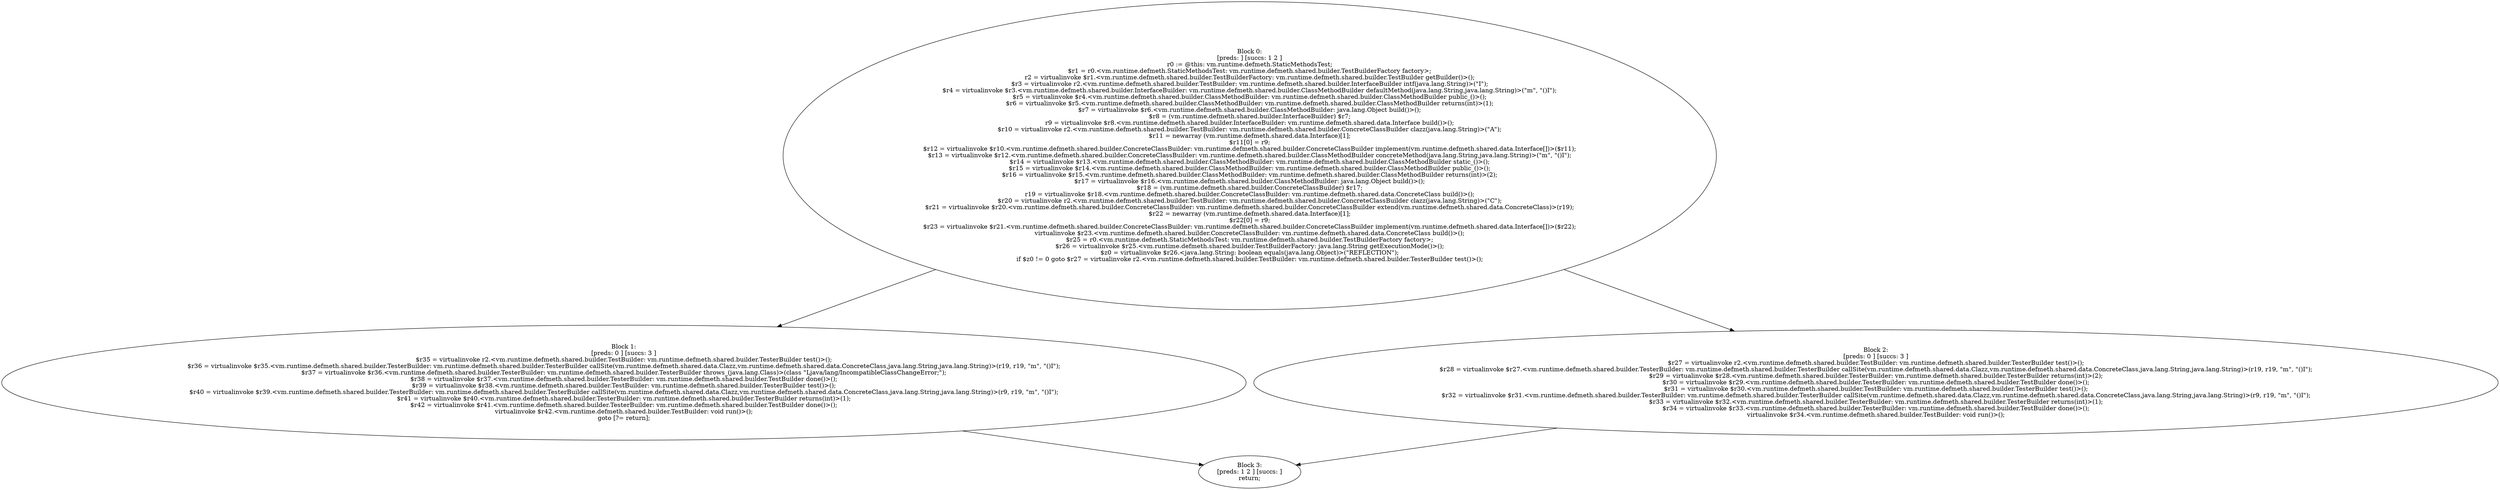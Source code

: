 digraph "unitGraph" {
    "Block 0:
[preds: ] [succs: 1 2 ]
r0 := @this: vm.runtime.defmeth.StaticMethodsTest;
$r1 = r0.<vm.runtime.defmeth.StaticMethodsTest: vm.runtime.defmeth.shared.builder.TestBuilderFactory factory>;
r2 = virtualinvoke $r1.<vm.runtime.defmeth.shared.builder.TestBuilderFactory: vm.runtime.defmeth.shared.builder.TestBuilder getBuilder()>();
$r3 = virtualinvoke r2.<vm.runtime.defmeth.shared.builder.TestBuilder: vm.runtime.defmeth.shared.builder.InterfaceBuilder intf(java.lang.String)>(\"I\");
$r4 = virtualinvoke $r3.<vm.runtime.defmeth.shared.builder.InterfaceBuilder: vm.runtime.defmeth.shared.builder.ClassMethodBuilder defaultMethod(java.lang.String,java.lang.String)>(\"m\", \"()I\");
$r5 = virtualinvoke $r4.<vm.runtime.defmeth.shared.builder.ClassMethodBuilder: vm.runtime.defmeth.shared.builder.ClassMethodBuilder public_()>();
$r6 = virtualinvoke $r5.<vm.runtime.defmeth.shared.builder.ClassMethodBuilder: vm.runtime.defmeth.shared.builder.ClassMethodBuilder returns(int)>(1);
$r7 = virtualinvoke $r6.<vm.runtime.defmeth.shared.builder.ClassMethodBuilder: java.lang.Object build()>();
$r8 = (vm.runtime.defmeth.shared.builder.InterfaceBuilder) $r7;
r9 = virtualinvoke $r8.<vm.runtime.defmeth.shared.builder.InterfaceBuilder: vm.runtime.defmeth.shared.data.Interface build()>();
$r10 = virtualinvoke r2.<vm.runtime.defmeth.shared.builder.TestBuilder: vm.runtime.defmeth.shared.builder.ConcreteClassBuilder clazz(java.lang.String)>(\"A\");
$r11 = newarray (vm.runtime.defmeth.shared.data.Interface)[1];
$r11[0] = r9;
$r12 = virtualinvoke $r10.<vm.runtime.defmeth.shared.builder.ConcreteClassBuilder: vm.runtime.defmeth.shared.builder.ConcreteClassBuilder implement(vm.runtime.defmeth.shared.data.Interface[])>($r11);
$r13 = virtualinvoke $r12.<vm.runtime.defmeth.shared.builder.ConcreteClassBuilder: vm.runtime.defmeth.shared.builder.ClassMethodBuilder concreteMethod(java.lang.String,java.lang.String)>(\"m\", \"()I\");
$r14 = virtualinvoke $r13.<vm.runtime.defmeth.shared.builder.ClassMethodBuilder: vm.runtime.defmeth.shared.builder.ClassMethodBuilder static_()>();
$r15 = virtualinvoke $r14.<vm.runtime.defmeth.shared.builder.ClassMethodBuilder: vm.runtime.defmeth.shared.builder.ClassMethodBuilder public_()>();
$r16 = virtualinvoke $r15.<vm.runtime.defmeth.shared.builder.ClassMethodBuilder: vm.runtime.defmeth.shared.builder.ClassMethodBuilder returns(int)>(2);
$r17 = virtualinvoke $r16.<vm.runtime.defmeth.shared.builder.ClassMethodBuilder: java.lang.Object build()>();
$r18 = (vm.runtime.defmeth.shared.builder.ConcreteClassBuilder) $r17;
r19 = virtualinvoke $r18.<vm.runtime.defmeth.shared.builder.ConcreteClassBuilder: vm.runtime.defmeth.shared.data.ConcreteClass build()>();
$r20 = virtualinvoke r2.<vm.runtime.defmeth.shared.builder.TestBuilder: vm.runtime.defmeth.shared.builder.ConcreteClassBuilder clazz(java.lang.String)>(\"C\");
$r21 = virtualinvoke $r20.<vm.runtime.defmeth.shared.builder.ConcreteClassBuilder: vm.runtime.defmeth.shared.builder.ConcreteClassBuilder extend(vm.runtime.defmeth.shared.data.ConcreteClass)>(r19);
$r22 = newarray (vm.runtime.defmeth.shared.data.Interface)[1];
$r22[0] = r9;
$r23 = virtualinvoke $r21.<vm.runtime.defmeth.shared.builder.ConcreteClassBuilder: vm.runtime.defmeth.shared.builder.ConcreteClassBuilder implement(vm.runtime.defmeth.shared.data.Interface[])>($r22);
virtualinvoke $r23.<vm.runtime.defmeth.shared.builder.ConcreteClassBuilder: vm.runtime.defmeth.shared.data.ConcreteClass build()>();
$r25 = r0.<vm.runtime.defmeth.StaticMethodsTest: vm.runtime.defmeth.shared.builder.TestBuilderFactory factory>;
$r26 = virtualinvoke $r25.<vm.runtime.defmeth.shared.builder.TestBuilderFactory: java.lang.String getExecutionMode()>();
$z0 = virtualinvoke $r26.<java.lang.String: boolean equals(java.lang.Object)>(\"REFLECTION\");
if $z0 != 0 goto $r27 = virtualinvoke r2.<vm.runtime.defmeth.shared.builder.TestBuilder: vm.runtime.defmeth.shared.builder.TesterBuilder test()>();
"
    "Block 1:
[preds: 0 ] [succs: 3 ]
$r35 = virtualinvoke r2.<vm.runtime.defmeth.shared.builder.TestBuilder: vm.runtime.defmeth.shared.builder.TesterBuilder test()>();
$r36 = virtualinvoke $r35.<vm.runtime.defmeth.shared.builder.TesterBuilder: vm.runtime.defmeth.shared.builder.TesterBuilder callSite(vm.runtime.defmeth.shared.data.Clazz,vm.runtime.defmeth.shared.data.ConcreteClass,java.lang.String,java.lang.String)>(r19, r19, \"m\", \"()I\");
$r37 = virtualinvoke $r36.<vm.runtime.defmeth.shared.builder.TesterBuilder: vm.runtime.defmeth.shared.builder.TesterBuilder throws_(java.lang.Class)>(class \"Ljava/lang/IncompatibleClassChangeError;\");
$r38 = virtualinvoke $r37.<vm.runtime.defmeth.shared.builder.TesterBuilder: vm.runtime.defmeth.shared.builder.TestBuilder done()>();
$r39 = virtualinvoke $r38.<vm.runtime.defmeth.shared.builder.TestBuilder: vm.runtime.defmeth.shared.builder.TesterBuilder test()>();
$r40 = virtualinvoke $r39.<vm.runtime.defmeth.shared.builder.TesterBuilder: vm.runtime.defmeth.shared.builder.TesterBuilder callSite(vm.runtime.defmeth.shared.data.Clazz,vm.runtime.defmeth.shared.data.ConcreteClass,java.lang.String,java.lang.String)>(r9, r19, \"m\", \"()I\");
$r41 = virtualinvoke $r40.<vm.runtime.defmeth.shared.builder.TesterBuilder: vm.runtime.defmeth.shared.builder.TesterBuilder returns(int)>(1);
$r42 = virtualinvoke $r41.<vm.runtime.defmeth.shared.builder.TesterBuilder: vm.runtime.defmeth.shared.builder.TestBuilder done()>();
virtualinvoke $r42.<vm.runtime.defmeth.shared.builder.TestBuilder: void run()>();
goto [?= return];
"
    "Block 2:
[preds: 0 ] [succs: 3 ]
$r27 = virtualinvoke r2.<vm.runtime.defmeth.shared.builder.TestBuilder: vm.runtime.defmeth.shared.builder.TesterBuilder test()>();
$r28 = virtualinvoke $r27.<vm.runtime.defmeth.shared.builder.TesterBuilder: vm.runtime.defmeth.shared.builder.TesterBuilder callSite(vm.runtime.defmeth.shared.data.Clazz,vm.runtime.defmeth.shared.data.ConcreteClass,java.lang.String,java.lang.String)>(r19, r19, \"m\", \"()I\");
$r29 = virtualinvoke $r28.<vm.runtime.defmeth.shared.builder.TesterBuilder: vm.runtime.defmeth.shared.builder.TesterBuilder returns(int)>(2);
$r30 = virtualinvoke $r29.<vm.runtime.defmeth.shared.builder.TesterBuilder: vm.runtime.defmeth.shared.builder.TestBuilder done()>();
$r31 = virtualinvoke $r30.<vm.runtime.defmeth.shared.builder.TestBuilder: vm.runtime.defmeth.shared.builder.TesterBuilder test()>();
$r32 = virtualinvoke $r31.<vm.runtime.defmeth.shared.builder.TesterBuilder: vm.runtime.defmeth.shared.builder.TesterBuilder callSite(vm.runtime.defmeth.shared.data.Clazz,vm.runtime.defmeth.shared.data.ConcreteClass,java.lang.String,java.lang.String)>(r9, r19, \"m\", \"()I\");
$r33 = virtualinvoke $r32.<vm.runtime.defmeth.shared.builder.TesterBuilder: vm.runtime.defmeth.shared.builder.TesterBuilder returns(int)>(1);
$r34 = virtualinvoke $r33.<vm.runtime.defmeth.shared.builder.TesterBuilder: vm.runtime.defmeth.shared.builder.TestBuilder done()>();
virtualinvoke $r34.<vm.runtime.defmeth.shared.builder.TestBuilder: void run()>();
"
    "Block 3:
[preds: 1 2 ] [succs: ]
return;
"
    "Block 0:
[preds: ] [succs: 1 2 ]
r0 := @this: vm.runtime.defmeth.StaticMethodsTest;
$r1 = r0.<vm.runtime.defmeth.StaticMethodsTest: vm.runtime.defmeth.shared.builder.TestBuilderFactory factory>;
r2 = virtualinvoke $r1.<vm.runtime.defmeth.shared.builder.TestBuilderFactory: vm.runtime.defmeth.shared.builder.TestBuilder getBuilder()>();
$r3 = virtualinvoke r2.<vm.runtime.defmeth.shared.builder.TestBuilder: vm.runtime.defmeth.shared.builder.InterfaceBuilder intf(java.lang.String)>(\"I\");
$r4 = virtualinvoke $r3.<vm.runtime.defmeth.shared.builder.InterfaceBuilder: vm.runtime.defmeth.shared.builder.ClassMethodBuilder defaultMethod(java.lang.String,java.lang.String)>(\"m\", \"()I\");
$r5 = virtualinvoke $r4.<vm.runtime.defmeth.shared.builder.ClassMethodBuilder: vm.runtime.defmeth.shared.builder.ClassMethodBuilder public_()>();
$r6 = virtualinvoke $r5.<vm.runtime.defmeth.shared.builder.ClassMethodBuilder: vm.runtime.defmeth.shared.builder.ClassMethodBuilder returns(int)>(1);
$r7 = virtualinvoke $r6.<vm.runtime.defmeth.shared.builder.ClassMethodBuilder: java.lang.Object build()>();
$r8 = (vm.runtime.defmeth.shared.builder.InterfaceBuilder) $r7;
r9 = virtualinvoke $r8.<vm.runtime.defmeth.shared.builder.InterfaceBuilder: vm.runtime.defmeth.shared.data.Interface build()>();
$r10 = virtualinvoke r2.<vm.runtime.defmeth.shared.builder.TestBuilder: vm.runtime.defmeth.shared.builder.ConcreteClassBuilder clazz(java.lang.String)>(\"A\");
$r11 = newarray (vm.runtime.defmeth.shared.data.Interface)[1];
$r11[0] = r9;
$r12 = virtualinvoke $r10.<vm.runtime.defmeth.shared.builder.ConcreteClassBuilder: vm.runtime.defmeth.shared.builder.ConcreteClassBuilder implement(vm.runtime.defmeth.shared.data.Interface[])>($r11);
$r13 = virtualinvoke $r12.<vm.runtime.defmeth.shared.builder.ConcreteClassBuilder: vm.runtime.defmeth.shared.builder.ClassMethodBuilder concreteMethod(java.lang.String,java.lang.String)>(\"m\", \"()I\");
$r14 = virtualinvoke $r13.<vm.runtime.defmeth.shared.builder.ClassMethodBuilder: vm.runtime.defmeth.shared.builder.ClassMethodBuilder static_()>();
$r15 = virtualinvoke $r14.<vm.runtime.defmeth.shared.builder.ClassMethodBuilder: vm.runtime.defmeth.shared.builder.ClassMethodBuilder public_()>();
$r16 = virtualinvoke $r15.<vm.runtime.defmeth.shared.builder.ClassMethodBuilder: vm.runtime.defmeth.shared.builder.ClassMethodBuilder returns(int)>(2);
$r17 = virtualinvoke $r16.<vm.runtime.defmeth.shared.builder.ClassMethodBuilder: java.lang.Object build()>();
$r18 = (vm.runtime.defmeth.shared.builder.ConcreteClassBuilder) $r17;
r19 = virtualinvoke $r18.<vm.runtime.defmeth.shared.builder.ConcreteClassBuilder: vm.runtime.defmeth.shared.data.ConcreteClass build()>();
$r20 = virtualinvoke r2.<vm.runtime.defmeth.shared.builder.TestBuilder: vm.runtime.defmeth.shared.builder.ConcreteClassBuilder clazz(java.lang.String)>(\"C\");
$r21 = virtualinvoke $r20.<vm.runtime.defmeth.shared.builder.ConcreteClassBuilder: vm.runtime.defmeth.shared.builder.ConcreteClassBuilder extend(vm.runtime.defmeth.shared.data.ConcreteClass)>(r19);
$r22 = newarray (vm.runtime.defmeth.shared.data.Interface)[1];
$r22[0] = r9;
$r23 = virtualinvoke $r21.<vm.runtime.defmeth.shared.builder.ConcreteClassBuilder: vm.runtime.defmeth.shared.builder.ConcreteClassBuilder implement(vm.runtime.defmeth.shared.data.Interface[])>($r22);
virtualinvoke $r23.<vm.runtime.defmeth.shared.builder.ConcreteClassBuilder: vm.runtime.defmeth.shared.data.ConcreteClass build()>();
$r25 = r0.<vm.runtime.defmeth.StaticMethodsTest: vm.runtime.defmeth.shared.builder.TestBuilderFactory factory>;
$r26 = virtualinvoke $r25.<vm.runtime.defmeth.shared.builder.TestBuilderFactory: java.lang.String getExecutionMode()>();
$z0 = virtualinvoke $r26.<java.lang.String: boolean equals(java.lang.Object)>(\"REFLECTION\");
if $z0 != 0 goto $r27 = virtualinvoke r2.<vm.runtime.defmeth.shared.builder.TestBuilder: vm.runtime.defmeth.shared.builder.TesterBuilder test()>();
"->"Block 1:
[preds: 0 ] [succs: 3 ]
$r35 = virtualinvoke r2.<vm.runtime.defmeth.shared.builder.TestBuilder: vm.runtime.defmeth.shared.builder.TesterBuilder test()>();
$r36 = virtualinvoke $r35.<vm.runtime.defmeth.shared.builder.TesterBuilder: vm.runtime.defmeth.shared.builder.TesterBuilder callSite(vm.runtime.defmeth.shared.data.Clazz,vm.runtime.defmeth.shared.data.ConcreteClass,java.lang.String,java.lang.String)>(r19, r19, \"m\", \"()I\");
$r37 = virtualinvoke $r36.<vm.runtime.defmeth.shared.builder.TesterBuilder: vm.runtime.defmeth.shared.builder.TesterBuilder throws_(java.lang.Class)>(class \"Ljava/lang/IncompatibleClassChangeError;\");
$r38 = virtualinvoke $r37.<vm.runtime.defmeth.shared.builder.TesterBuilder: vm.runtime.defmeth.shared.builder.TestBuilder done()>();
$r39 = virtualinvoke $r38.<vm.runtime.defmeth.shared.builder.TestBuilder: vm.runtime.defmeth.shared.builder.TesterBuilder test()>();
$r40 = virtualinvoke $r39.<vm.runtime.defmeth.shared.builder.TesterBuilder: vm.runtime.defmeth.shared.builder.TesterBuilder callSite(vm.runtime.defmeth.shared.data.Clazz,vm.runtime.defmeth.shared.data.ConcreteClass,java.lang.String,java.lang.String)>(r9, r19, \"m\", \"()I\");
$r41 = virtualinvoke $r40.<vm.runtime.defmeth.shared.builder.TesterBuilder: vm.runtime.defmeth.shared.builder.TesterBuilder returns(int)>(1);
$r42 = virtualinvoke $r41.<vm.runtime.defmeth.shared.builder.TesterBuilder: vm.runtime.defmeth.shared.builder.TestBuilder done()>();
virtualinvoke $r42.<vm.runtime.defmeth.shared.builder.TestBuilder: void run()>();
goto [?= return];
";
    "Block 0:
[preds: ] [succs: 1 2 ]
r0 := @this: vm.runtime.defmeth.StaticMethodsTest;
$r1 = r0.<vm.runtime.defmeth.StaticMethodsTest: vm.runtime.defmeth.shared.builder.TestBuilderFactory factory>;
r2 = virtualinvoke $r1.<vm.runtime.defmeth.shared.builder.TestBuilderFactory: vm.runtime.defmeth.shared.builder.TestBuilder getBuilder()>();
$r3 = virtualinvoke r2.<vm.runtime.defmeth.shared.builder.TestBuilder: vm.runtime.defmeth.shared.builder.InterfaceBuilder intf(java.lang.String)>(\"I\");
$r4 = virtualinvoke $r3.<vm.runtime.defmeth.shared.builder.InterfaceBuilder: vm.runtime.defmeth.shared.builder.ClassMethodBuilder defaultMethod(java.lang.String,java.lang.String)>(\"m\", \"()I\");
$r5 = virtualinvoke $r4.<vm.runtime.defmeth.shared.builder.ClassMethodBuilder: vm.runtime.defmeth.shared.builder.ClassMethodBuilder public_()>();
$r6 = virtualinvoke $r5.<vm.runtime.defmeth.shared.builder.ClassMethodBuilder: vm.runtime.defmeth.shared.builder.ClassMethodBuilder returns(int)>(1);
$r7 = virtualinvoke $r6.<vm.runtime.defmeth.shared.builder.ClassMethodBuilder: java.lang.Object build()>();
$r8 = (vm.runtime.defmeth.shared.builder.InterfaceBuilder) $r7;
r9 = virtualinvoke $r8.<vm.runtime.defmeth.shared.builder.InterfaceBuilder: vm.runtime.defmeth.shared.data.Interface build()>();
$r10 = virtualinvoke r2.<vm.runtime.defmeth.shared.builder.TestBuilder: vm.runtime.defmeth.shared.builder.ConcreteClassBuilder clazz(java.lang.String)>(\"A\");
$r11 = newarray (vm.runtime.defmeth.shared.data.Interface)[1];
$r11[0] = r9;
$r12 = virtualinvoke $r10.<vm.runtime.defmeth.shared.builder.ConcreteClassBuilder: vm.runtime.defmeth.shared.builder.ConcreteClassBuilder implement(vm.runtime.defmeth.shared.data.Interface[])>($r11);
$r13 = virtualinvoke $r12.<vm.runtime.defmeth.shared.builder.ConcreteClassBuilder: vm.runtime.defmeth.shared.builder.ClassMethodBuilder concreteMethod(java.lang.String,java.lang.String)>(\"m\", \"()I\");
$r14 = virtualinvoke $r13.<vm.runtime.defmeth.shared.builder.ClassMethodBuilder: vm.runtime.defmeth.shared.builder.ClassMethodBuilder static_()>();
$r15 = virtualinvoke $r14.<vm.runtime.defmeth.shared.builder.ClassMethodBuilder: vm.runtime.defmeth.shared.builder.ClassMethodBuilder public_()>();
$r16 = virtualinvoke $r15.<vm.runtime.defmeth.shared.builder.ClassMethodBuilder: vm.runtime.defmeth.shared.builder.ClassMethodBuilder returns(int)>(2);
$r17 = virtualinvoke $r16.<vm.runtime.defmeth.shared.builder.ClassMethodBuilder: java.lang.Object build()>();
$r18 = (vm.runtime.defmeth.shared.builder.ConcreteClassBuilder) $r17;
r19 = virtualinvoke $r18.<vm.runtime.defmeth.shared.builder.ConcreteClassBuilder: vm.runtime.defmeth.shared.data.ConcreteClass build()>();
$r20 = virtualinvoke r2.<vm.runtime.defmeth.shared.builder.TestBuilder: vm.runtime.defmeth.shared.builder.ConcreteClassBuilder clazz(java.lang.String)>(\"C\");
$r21 = virtualinvoke $r20.<vm.runtime.defmeth.shared.builder.ConcreteClassBuilder: vm.runtime.defmeth.shared.builder.ConcreteClassBuilder extend(vm.runtime.defmeth.shared.data.ConcreteClass)>(r19);
$r22 = newarray (vm.runtime.defmeth.shared.data.Interface)[1];
$r22[0] = r9;
$r23 = virtualinvoke $r21.<vm.runtime.defmeth.shared.builder.ConcreteClassBuilder: vm.runtime.defmeth.shared.builder.ConcreteClassBuilder implement(vm.runtime.defmeth.shared.data.Interface[])>($r22);
virtualinvoke $r23.<vm.runtime.defmeth.shared.builder.ConcreteClassBuilder: vm.runtime.defmeth.shared.data.ConcreteClass build()>();
$r25 = r0.<vm.runtime.defmeth.StaticMethodsTest: vm.runtime.defmeth.shared.builder.TestBuilderFactory factory>;
$r26 = virtualinvoke $r25.<vm.runtime.defmeth.shared.builder.TestBuilderFactory: java.lang.String getExecutionMode()>();
$z0 = virtualinvoke $r26.<java.lang.String: boolean equals(java.lang.Object)>(\"REFLECTION\");
if $z0 != 0 goto $r27 = virtualinvoke r2.<vm.runtime.defmeth.shared.builder.TestBuilder: vm.runtime.defmeth.shared.builder.TesterBuilder test()>();
"->"Block 2:
[preds: 0 ] [succs: 3 ]
$r27 = virtualinvoke r2.<vm.runtime.defmeth.shared.builder.TestBuilder: vm.runtime.defmeth.shared.builder.TesterBuilder test()>();
$r28 = virtualinvoke $r27.<vm.runtime.defmeth.shared.builder.TesterBuilder: vm.runtime.defmeth.shared.builder.TesterBuilder callSite(vm.runtime.defmeth.shared.data.Clazz,vm.runtime.defmeth.shared.data.ConcreteClass,java.lang.String,java.lang.String)>(r19, r19, \"m\", \"()I\");
$r29 = virtualinvoke $r28.<vm.runtime.defmeth.shared.builder.TesterBuilder: vm.runtime.defmeth.shared.builder.TesterBuilder returns(int)>(2);
$r30 = virtualinvoke $r29.<vm.runtime.defmeth.shared.builder.TesterBuilder: vm.runtime.defmeth.shared.builder.TestBuilder done()>();
$r31 = virtualinvoke $r30.<vm.runtime.defmeth.shared.builder.TestBuilder: vm.runtime.defmeth.shared.builder.TesterBuilder test()>();
$r32 = virtualinvoke $r31.<vm.runtime.defmeth.shared.builder.TesterBuilder: vm.runtime.defmeth.shared.builder.TesterBuilder callSite(vm.runtime.defmeth.shared.data.Clazz,vm.runtime.defmeth.shared.data.ConcreteClass,java.lang.String,java.lang.String)>(r9, r19, \"m\", \"()I\");
$r33 = virtualinvoke $r32.<vm.runtime.defmeth.shared.builder.TesterBuilder: vm.runtime.defmeth.shared.builder.TesterBuilder returns(int)>(1);
$r34 = virtualinvoke $r33.<vm.runtime.defmeth.shared.builder.TesterBuilder: vm.runtime.defmeth.shared.builder.TestBuilder done()>();
virtualinvoke $r34.<vm.runtime.defmeth.shared.builder.TestBuilder: void run()>();
";
    "Block 1:
[preds: 0 ] [succs: 3 ]
$r35 = virtualinvoke r2.<vm.runtime.defmeth.shared.builder.TestBuilder: vm.runtime.defmeth.shared.builder.TesterBuilder test()>();
$r36 = virtualinvoke $r35.<vm.runtime.defmeth.shared.builder.TesterBuilder: vm.runtime.defmeth.shared.builder.TesterBuilder callSite(vm.runtime.defmeth.shared.data.Clazz,vm.runtime.defmeth.shared.data.ConcreteClass,java.lang.String,java.lang.String)>(r19, r19, \"m\", \"()I\");
$r37 = virtualinvoke $r36.<vm.runtime.defmeth.shared.builder.TesterBuilder: vm.runtime.defmeth.shared.builder.TesterBuilder throws_(java.lang.Class)>(class \"Ljava/lang/IncompatibleClassChangeError;\");
$r38 = virtualinvoke $r37.<vm.runtime.defmeth.shared.builder.TesterBuilder: vm.runtime.defmeth.shared.builder.TestBuilder done()>();
$r39 = virtualinvoke $r38.<vm.runtime.defmeth.shared.builder.TestBuilder: vm.runtime.defmeth.shared.builder.TesterBuilder test()>();
$r40 = virtualinvoke $r39.<vm.runtime.defmeth.shared.builder.TesterBuilder: vm.runtime.defmeth.shared.builder.TesterBuilder callSite(vm.runtime.defmeth.shared.data.Clazz,vm.runtime.defmeth.shared.data.ConcreteClass,java.lang.String,java.lang.String)>(r9, r19, \"m\", \"()I\");
$r41 = virtualinvoke $r40.<vm.runtime.defmeth.shared.builder.TesterBuilder: vm.runtime.defmeth.shared.builder.TesterBuilder returns(int)>(1);
$r42 = virtualinvoke $r41.<vm.runtime.defmeth.shared.builder.TesterBuilder: vm.runtime.defmeth.shared.builder.TestBuilder done()>();
virtualinvoke $r42.<vm.runtime.defmeth.shared.builder.TestBuilder: void run()>();
goto [?= return];
"->"Block 3:
[preds: 1 2 ] [succs: ]
return;
";
    "Block 2:
[preds: 0 ] [succs: 3 ]
$r27 = virtualinvoke r2.<vm.runtime.defmeth.shared.builder.TestBuilder: vm.runtime.defmeth.shared.builder.TesterBuilder test()>();
$r28 = virtualinvoke $r27.<vm.runtime.defmeth.shared.builder.TesterBuilder: vm.runtime.defmeth.shared.builder.TesterBuilder callSite(vm.runtime.defmeth.shared.data.Clazz,vm.runtime.defmeth.shared.data.ConcreteClass,java.lang.String,java.lang.String)>(r19, r19, \"m\", \"()I\");
$r29 = virtualinvoke $r28.<vm.runtime.defmeth.shared.builder.TesterBuilder: vm.runtime.defmeth.shared.builder.TesterBuilder returns(int)>(2);
$r30 = virtualinvoke $r29.<vm.runtime.defmeth.shared.builder.TesterBuilder: vm.runtime.defmeth.shared.builder.TestBuilder done()>();
$r31 = virtualinvoke $r30.<vm.runtime.defmeth.shared.builder.TestBuilder: vm.runtime.defmeth.shared.builder.TesterBuilder test()>();
$r32 = virtualinvoke $r31.<vm.runtime.defmeth.shared.builder.TesterBuilder: vm.runtime.defmeth.shared.builder.TesterBuilder callSite(vm.runtime.defmeth.shared.data.Clazz,vm.runtime.defmeth.shared.data.ConcreteClass,java.lang.String,java.lang.String)>(r9, r19, \"m\", \"()I\");
$r33 = virtualinvoke $r32.<vm.runtime.defmeth.shared.builder.TesterBuilder: vm.runtime.defmeth.shared.builder.TesterBuilder returns(int)>(1);
$r34 = virtualinvoke $r33.<vm.runtime.defmeth.shared.builder.TesterBuilder: vm.runtime.defmeth.shared.builder.TestBuilder done()>();
virtualinvoke $r34.<vm.runtime.defmeth.shared.builder.TestBuilder: void run()>();
"->"Block 3:
[preds: 1 2 ] [succs: ]
return;
";
}
